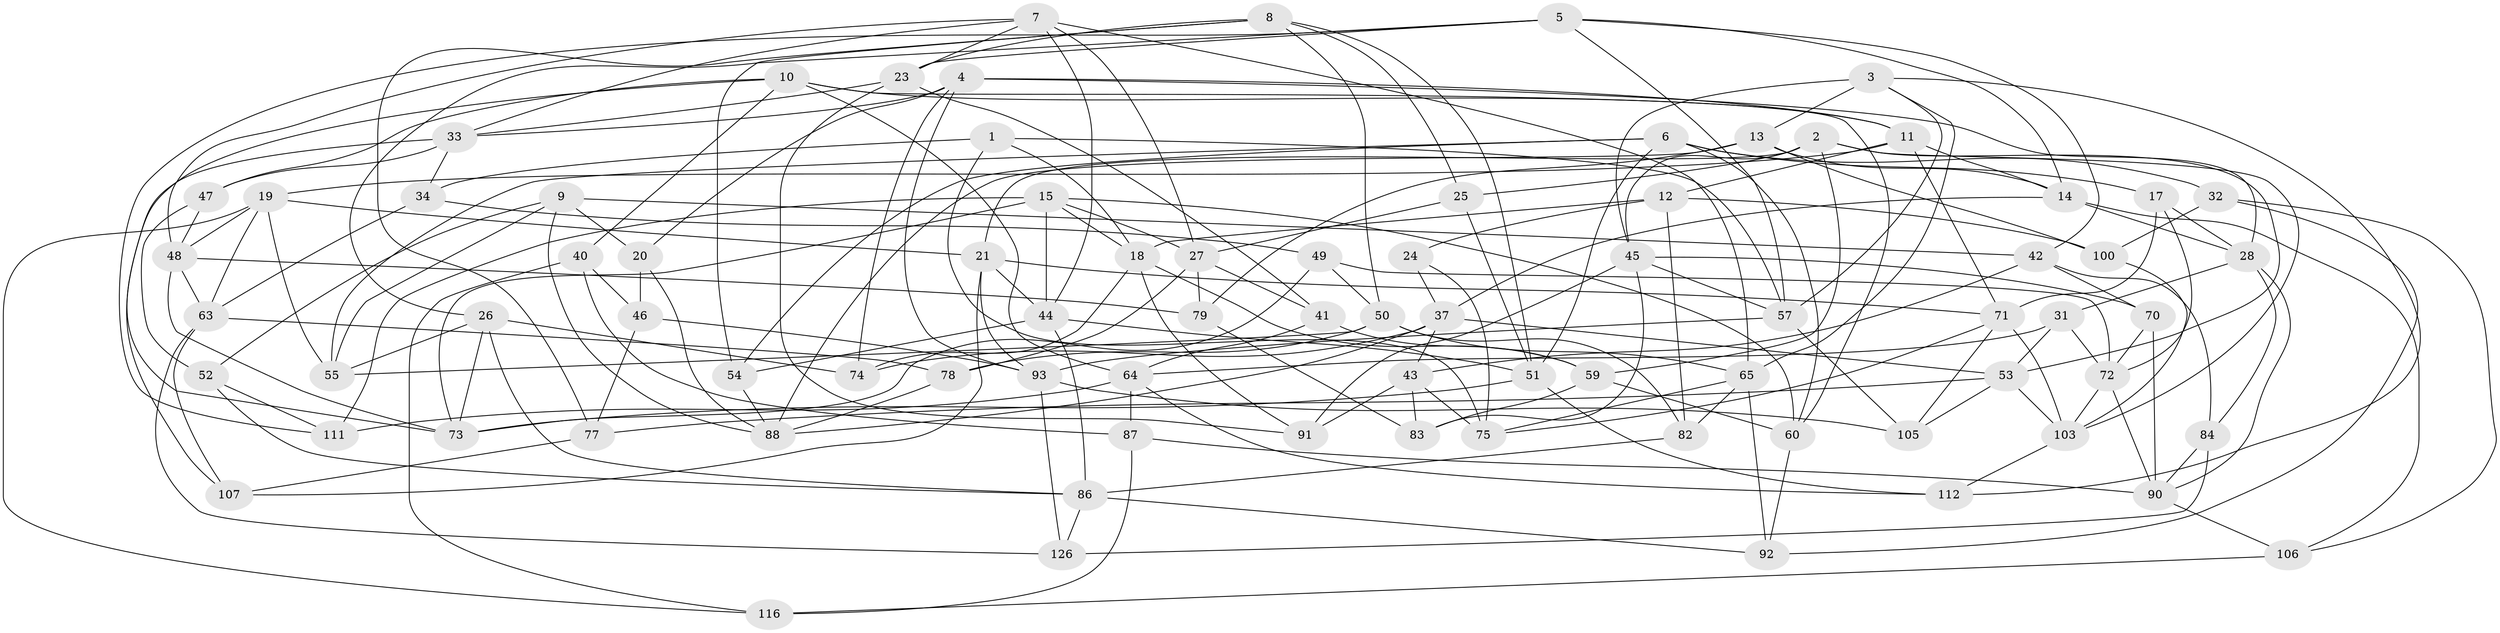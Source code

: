 // original degree distribution, {4: 1.0}
// Generated by graph-tools (version 1.1) at 2025/11/02/27/25 16:11:44]
// undirected, 81 vertices, 203 edges
graph export_dot {
graph [start="1"]
  node [color=gray90,style=filled];
  1;
  2 [super="+56"];
  3 [super="+36"];
  4 [super="+115"];
  5 [super="+117"];
  6 [super="+35"];
  7 [super="+67"];
  8 [super="+16"];
  9 [super="+119"];
  10 [super="+125"];
  11 [super="+76"];
  12 [super="+22"];
  13 [super="+38"];
  14 [super="+99"];
  15 [super="+114"];
  17;
  18 [super="+30"];
  19 [super="+39"];
  20;
  21 [super="+102"];
  23 [super="+122"];
  24;
  25;
  26 [super="+98"];
  27 [super="+29"];
  28 [super="+62"];
  31;
  32;
  33 [super="+66"];
  34;
  37 [super="+127"];
  40;
  41;
  42 [super="+68"];
  43 [super="+58"];
  44 [super="+81"];
  45 [super="+101"];
  46;
  47;
  48 [super="+124"];
  49;
  50 [super="+110"];
  51 [super="+109"];
  52;
  53 [super="+94"];
  54;
  55 [super="+61"];
  57 [super="+97"];
  59 [super="+123"];
  60 [super="+128"];
  63 [super="+80"];
  64 [super="+69"];
  65 [super="+120"];
  70;
  71 [super="+118"];
  72 [super="+85"];
  73 [super="+108"];
  74;
  75 [super="+121"];
  77;
  78;
  79;
  82;
  83;
  84;
  86 [super="+113"];
  87;
  88 [super="+89"];
  90 [super="+95"];
  91;
  92;
  93 [super="+96"];
  100;
  103 [super="+104"];
  105;
  106;
  107;
  111;
  112;
  116;
  126;
  1 -- 34;
  1 -- 57;
  1 -- 18;
  1 -- 75;
  2 -- 25;
  2 -- 103;
  2 -- 59;
  2 -- 45;
  2 -- 21;
  2 -- 53;
  3 -- 112;
  3 -- 65;
  3 -- 45;
  3 -- 57;
  3 -- 13 [weight=2];
  4 -- 93;
  4 -- 20;
  4 -- 28;
  4 -- 33;
  4 -- 74;
  4 -- 11;
  5 -- 57;
  5 -- 23;
  5 -- 42;
  5 -- 14;
  5 -- 111;
  5 -- 26;
  6 -- 54;
  6 -- 32;
  6 -- 17;
  6 -- 55;
  6 -- 51;
  6 -- 60;
  7 -- 27;
  7 -- 23;
  7 -- 65;
  7 -- 33;
  7 -- 48;
  7 -- 44;
  8 -- 54;
  8 -- 77;
  8 -- 50;
  8 -- 25;
  8 -- 51;
  8 -- 23;
  9 -- 20;
  9 -- 55;
  9 -- 42 [weight=2];
  9 -- 88;
  9 -- 52;
  10 -- 47;
  10 -- 60;
  10 -- 73;
  10 -- 40;
  10 -- 64;
  10 -- 11;
  11 -- 12;
  11 -- 19;
  11 -- 14;
  11 -- 71;
  12 -- 82;
  12 -- 24 [weight=2];
  12 -- 100;
  12 -- 18;
  13 -- 14;
  13 -- 88;
  13 -- 100;
  13 -- 79;
  14 -- 37;
  14 -- 106;
  14 -- 28;
  15 -- 73;
  15 -- 111;
  15 -- 18;
  15 -- 44;
  15 -- 27;
  15 -- 60;
  17 -- 28;
  17 -- 72;
  17 -- 71;
  18 -- 59;
  18 -- 91;
  18 -- 74;
  19 -- 63;
  19 -- 116;
  19 -- 55;
  19 -- 48;
  19 -- 21;
  20 -- 88;
  20 -- 46;
  21 -- 44;
  21 -- 71;
  21 -- 107;
  21 -- 93;
  23 -- 41;
  23 -- 91;
  23 -- 33;
  24 -- 37;
  24 -- 75;
  25 -- 51;
  25 -- 27;
  26 -- 55 [weight=2];
  26 -- 73;
  26 -- 74;
  26 -- 86;
  27 -- 79;
  27 -- 41;
  27 -- 78;
  28 -- 31;
  28 -- 84;
  28 -- 90;
  31 -- 64;
  31 -- 72;
  31 -- 53;
  32 -- 100;
  32 -- 106;
  32 -- 92;
  33 -- 47;
  33 -- 107;
  33 -- 34;
  34 -- 49;
  34 -- 63;
  37 -- 43;
  37 -- 74;
  37 -- 53;
  37 -- 88;
  40 -- 87;
  40 -- 116;
  40 -- 46;
  41 -- 64;
  41 -- 59;
  42 -- 84;
  42 -- 43;
  42 -- 70;
  43 -- 91;
  43 -- 75 [weight=2];
  43 -- 83;
  44 -- 54;
  44 -- 86;
  44 -- 51;
  45 -- 57;
  45 -- 83;
  45 -- 91;
  45 -- 70;
  46 -- 77;
  46 -- 93;
  47 -- 48;
  47 -- 52;
  48 -- 79;
  48 -- 73;
  48 -- 63;
  49 -- 72;
  49 -- 50;
  49 -- 73;
  50 -- 78;
  50 -- 82;
  50 -- 55;
  50 -- 65;
  51 -- 112;
  51 -- 73;
  52 -- 86;
  52 -- 111;
  53 -- 105;
  53 -- 77;
  53 -- 103;
  54 -- 88;
  57 -- 93;
  57 -- 105;
  59 -- 83;
  59 -- 60 [weight=2];
  60 -- 92;
  63 -- 78;
  63 -- 126;
  63 -- 107;
  64 -- 112;
  64 -- 111;
  64 -- 87;
  65 -- 82;
  65 -- 75;
  65 -- 92;
  70 -- 90;
  70 -- 72;
  71 -- 105;
  71 -- 75;
  71 -- 103;
  72 -- 103;
  72 -- 90;
  77 -- 107;
  78 -- 88;
  79 -- 83;
  82 -- 86;
  84 -- 126;
  84 -- 90;
  86 -- 126;
  86 -- 92;
  87 -- 90;
  87 -- 116;
  90 -- 106;
  93 -- 105;
  93 -- 126;
  100 -- 103;
  103 -- 112;
  106 -- 116;
}

